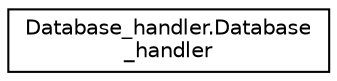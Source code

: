 digraph "Graphical Class Hierarchy"
{
 // LATEX_PDF_SIZE
  edge [fontname="Helvetica",fontsize="10",labelfontname="Helvetica",labelfontsize="10"];
  node [fontname="Helvetica",fontsize="10",shape=record];
  rankdir="LR";
  Node0 [label="Database_handler.Database\l_handler",height=0.2,width=0.4,color="black", fillcolor="white", style="filled",URL="$class_database__handler_1_1_database__handler.html",tooltip=" "];
}
